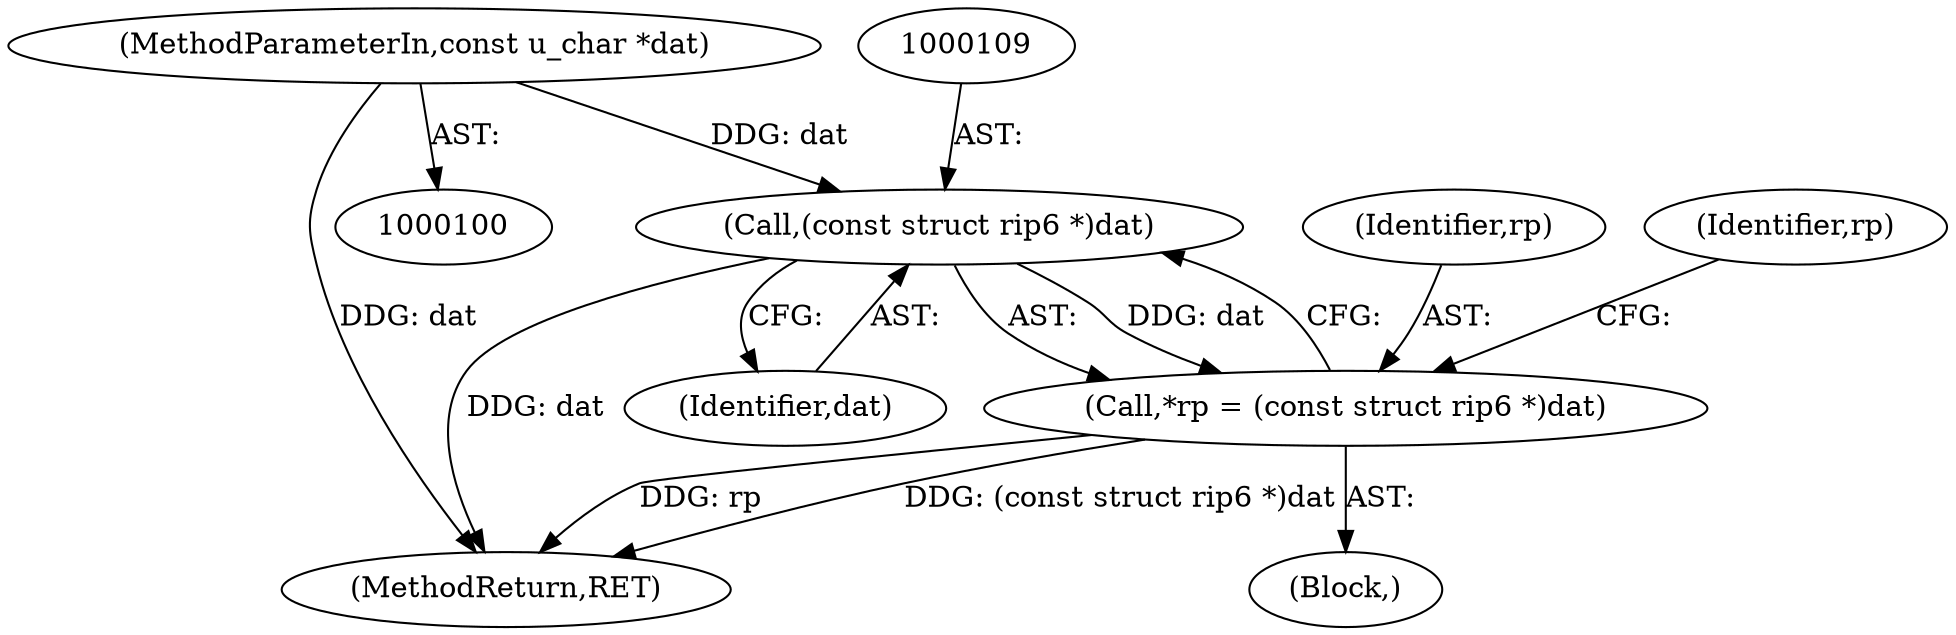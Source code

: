 digraph "0_tcpdump_e942fb84fbe3a73a98a00d2a279425872b5fb9d2@pointer" {
"1000102" [label="(MethodParameterIn,const u_char *dat)"];
"1000108" [label="(Call,(const struct rip6 *)dat)"];
"1000106" [label="(Call,*rp = (const struct rip6 *)dat)"];
"1000106" [label="(Call,*rp = (const struct rip6 *)dat)"];
"1000104" [label="(Block,)"];
"1000108" [label="(Call,(const struct rip6 *)dat)"];
"1000107" [label="(Identifier,rp)"];
"1000116" [label="(Identifier,rp)"];
"1000389" [label="(MethodReturn,RET)"];
"1000110" [label="(Identifier,dat)"];
"1000102" [label="(MethodParameterIn,const u_char *dat)"];
"1000102" -> "1000100"  [label="AST: "];
"1000102" -> "1000389"  [label="DDG: dat"];
"1000102" -> "1000108"  [label="DDG: dat"];
"1000108" -> "1000106"  [label="AST: "];
"1000108" -> "1000110"  [label="CFG: "];
"1000109" -> "1000108"  [label="AST: "];
"1000110" -> "1000108"  [label="AST: "];
"1000106" -> "1000108"  [label="CFG: "];
"1000108" -> "1000389"  [label="DDG: dat"];
"1000108" -> "1000106"  [label="DDG: dat"];
"1000106" -> "1000104"  [label="AST: "];
"1000107" -> "1000106"  [label="AST: "];
"1000116" -> "1000106"  [label="CFG: "];
"1000106" -> "1000389"  [label="DDG: (const struct rip6 *)dat"];
"1000106" -> "1000389"  [label="DDG: rp"];
}
